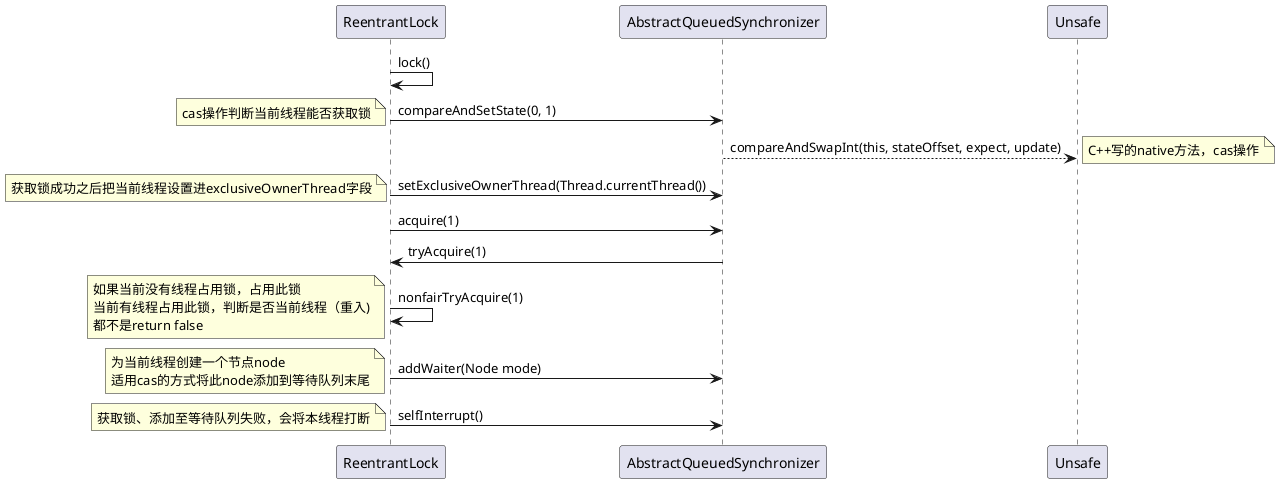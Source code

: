 @startuml
ReentrantLock -> ReentrantLock: lock()
ReentrantLock -> AbstractQueuedSynchronizer: compareAndSetState(0, 1)
note left: cas操作判断当前线程能否获取锁
AbstractQueuedSynchronizer --> Unsafe: compareAndSwapInt(this, stateOffset, expect, update)
note right: C++写的native方法，cas操作
ReentrantLock -> AbstractQueuedSynchronizer: setExclusiveOwnerThread(Thread.currentThread())
note left: 获取锁成功之后把当前线程设置进exclusiveOwnerThread字段
ReentrantLock -> AbstractQueuedSynchronizer: acquire(1)
AbstractQueuedSynchronizer -> ReentrantLock: tryAcquire(1)
ReentrantLock -> ReentrantLock: nonfairTryAcquire(1)
note left
如果当前没有线程占用锁，占用此锁
当前有线程占用此锁，判断是否当前线程（重入)
都不是return false
end note
ReentrantLock -> AbstractQueuedSynchronizer:addWaiter(Node mode)
note left
为当前线程创建一个节点node
适用cas的方式将此node添加到等待队列末尾
end note
ReentrantLock -> AbstractQueuedSynchronizer:selfInterrupt()
note left: 获取锁、添加至等待队列失败，会将本线程打断
@enduml
